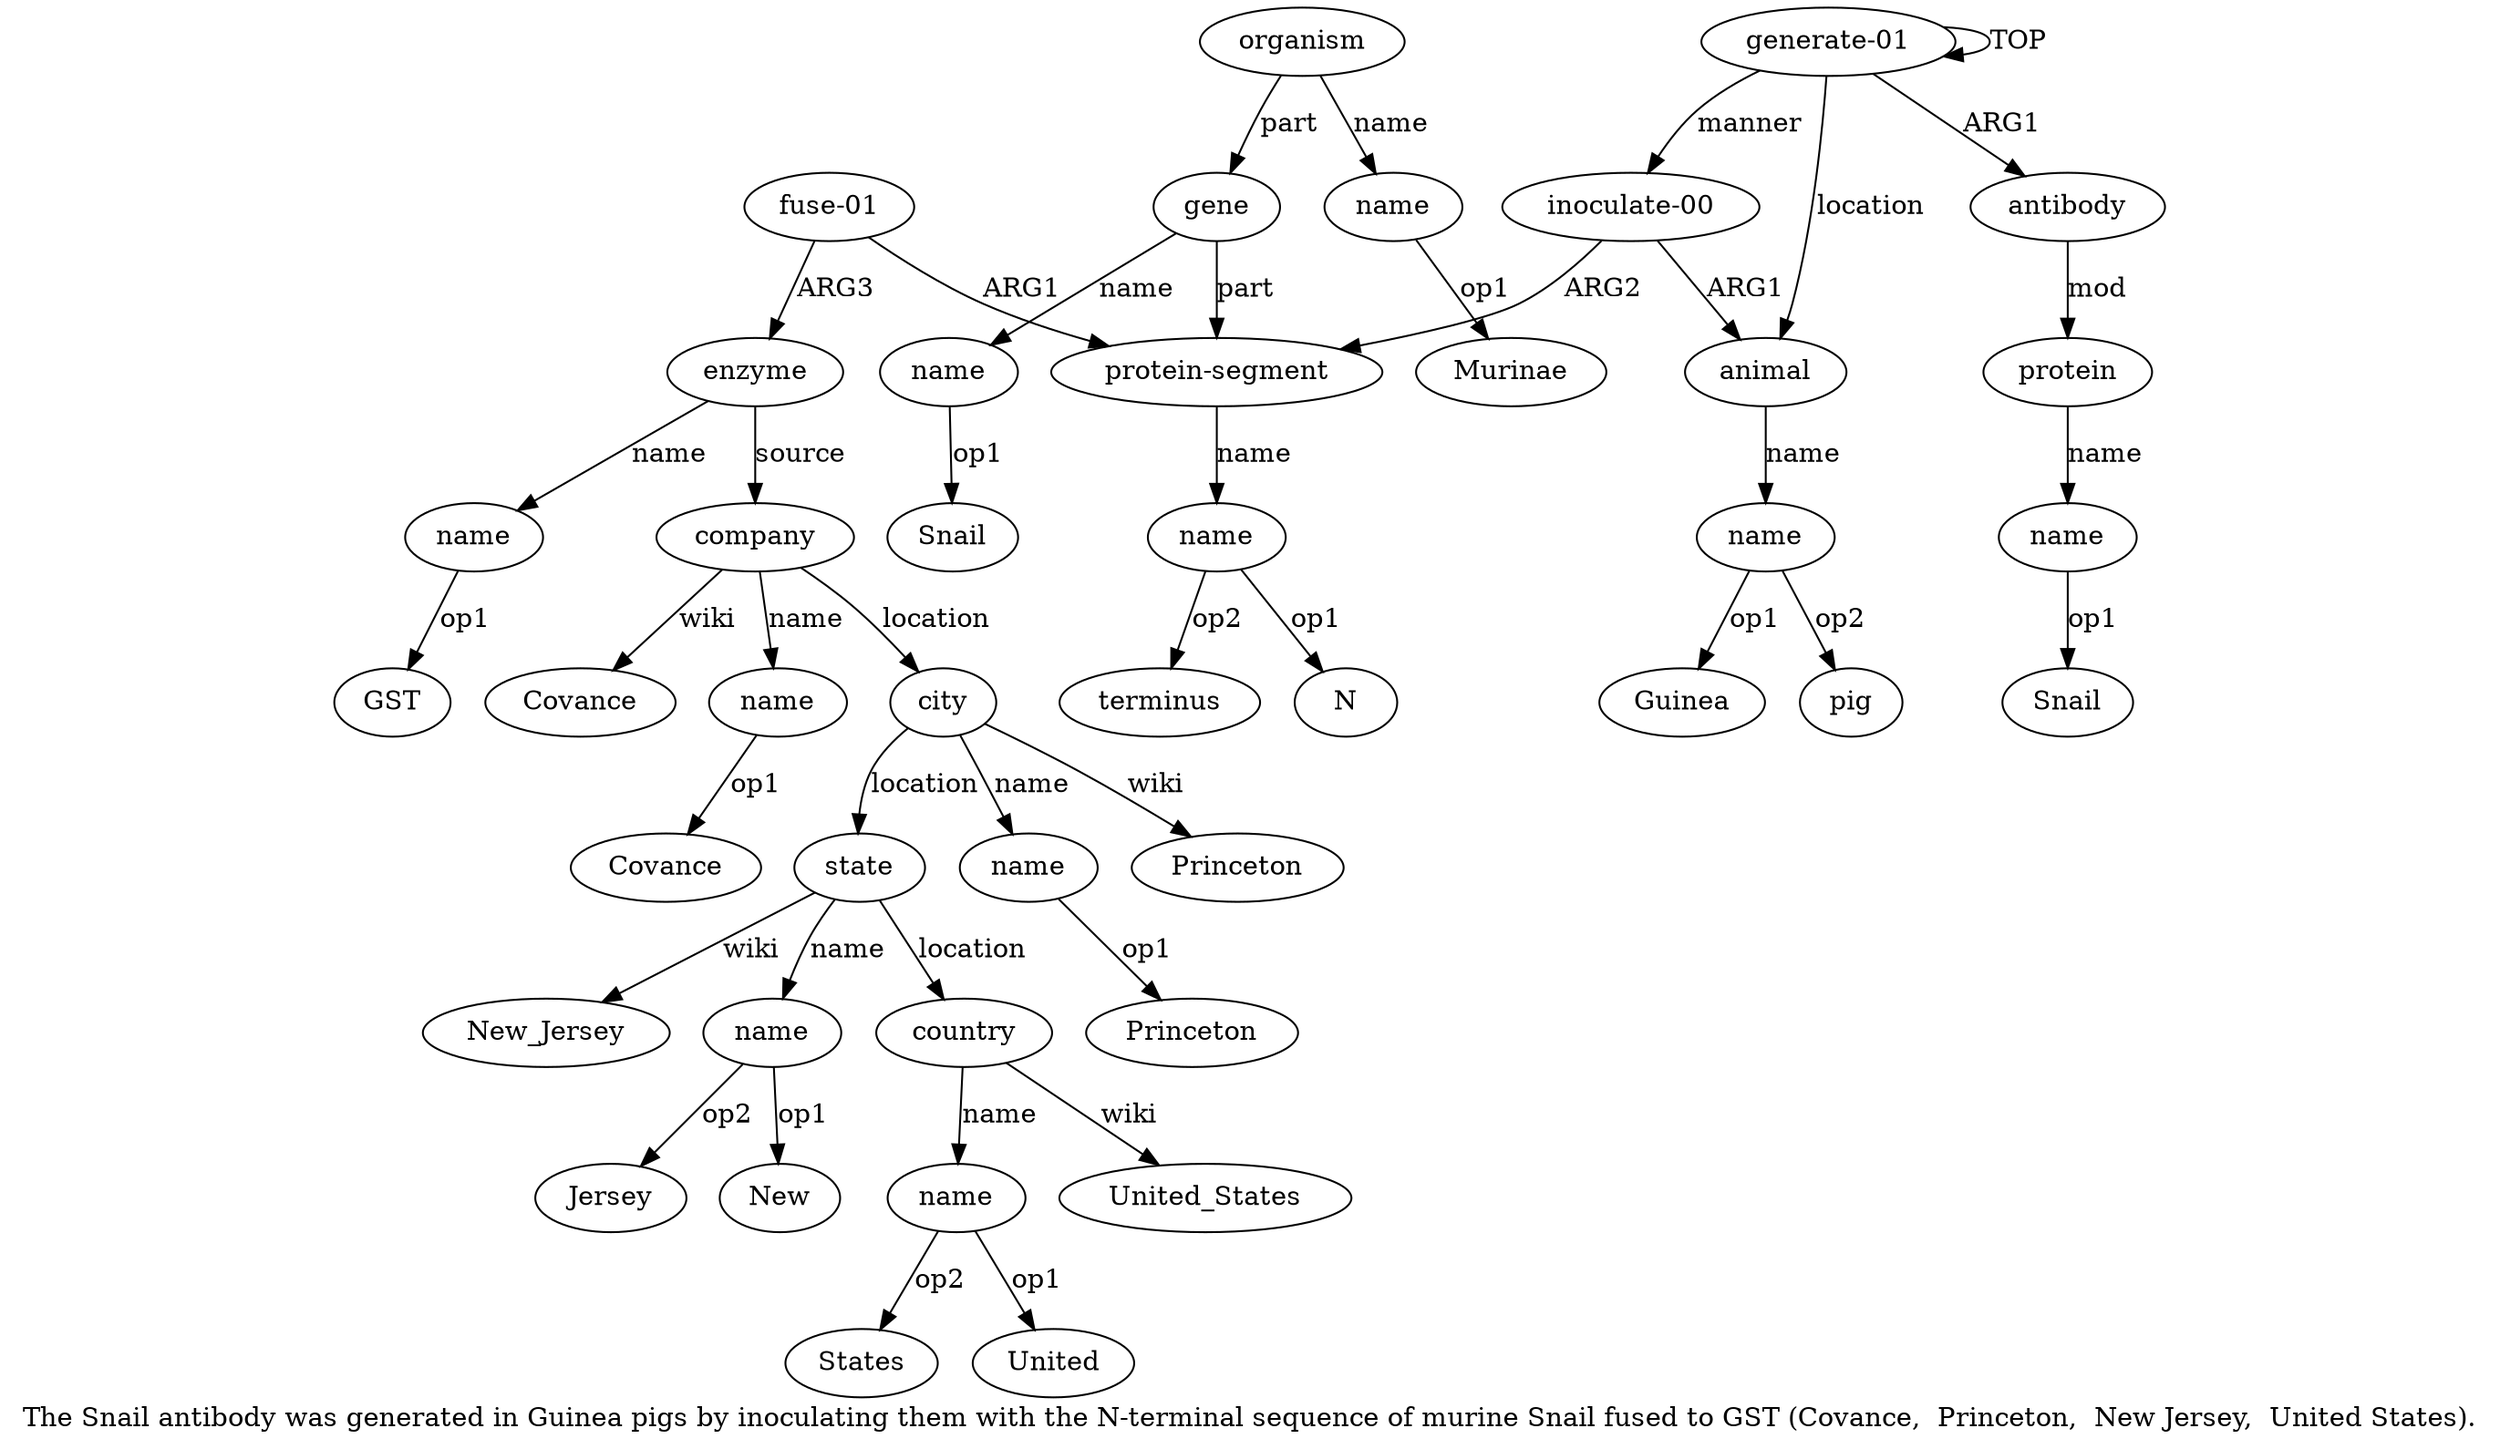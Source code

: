 digraph  {
	graph [label="The Snail antibody was generated in Guinea pigs by inoculating them with the N-terminal sequence of murine Snail fused to GST (Covance,  \
Princeton,  New Jersey,  United States)."];
	node [label="\N"];
	a20	 [color=black,
		gold_ind=20,
		gold_label=state,
		label=state,
		test_ind=20,
		test_label=state];
	a21	 [color=black,
		gold_ind=21,
		gold_label=name,
		label=name,
		test_ind=21,
		test_label=name];
	a20 -> a21 [key=0,
	color=black,
	gold_label=name,
	label=name,
	test_label=name];
a22 [color=black,
	gold_ind=22,
	gold_label=country,
	label=country,
	test_ind=22,
	test_label=country];
a20 -> a22 [key=0,
color=black,
gold_label=location,
label=location,
test_label=location];
"a20 New_Jersey" [color=black,
gold_ind=-1,
gold_label=New_Jersey,
label=New_Jersey,
test_ind=-1,
test_label=New_Jersey];
a20 -> "a20 New_Jersey" [key=0,
color=black,
gold_label=wiki,
label=wiki,
test_label=wiki];
"a21 Jersey" [color=black,
gold_ind=-1,
gold_label=Jersey,
label=Jersey,
test_ind=-1,
test_label=Jersey];
a21 -> "a21 Jersey" [key=0,
color=black,
gold_label=op2,
label=op2,
test_label=op2];
"a21 New" [color=black,
gold_ind=-1,
gold_label=New,
label=New,
test_ind=-1,
test_label=New];
a21 -> "a21 New" [key=0,
color=black,
gold_label=op1,
label=op1,
test_label=op1];
a23 [color=black,
gold_ind=23,
gold_label=name,
label=name,
test_ind=23,
test_label=name];
a22 -> a23 [key=0,
color=black,
gold_label=name,
label=name,
test_label=name];
"a22 United_States" [color=black,
gold_ind=-1,
gold_label=United_States,
label=United_States,
test_ind=-1,
test_label=United_States];
a22 -> "a22 United_States" [key=0,
color=black,
gold_label=wiki,
label=wiki,
test_label=wiki];
"a23 States" [color=black,
gold_ind=-1,
gold_label=States,
label=States,
test_ind=-1,
test_label=States];
a23 -> "a23 States" [key=0,
color=black,
gold_label=op2,
label=op2,
test_label=op2];
"a23 United" [color=black,
gold_ind=-1,
gold_label=United,
label=United,
test_ind=-1,
test_label=United];
a23 -> "a23 United" [key=0,
color=black,
gold_label=op1,
label=op1,
test_label=op1];
"a16 Covance" [color=black,
gold_ind=-1,
gold_label=Covance,
label=Covance,
test_ind=-1,
test_label=Covance];
"a17 Covance" [color=black,
gold_ind=-1,
gold_label=Covance,
label=Covance,
test_ind=-1,
test_label=Covance];
"a8 N" [color=black,
gold_ind=-1,
gold_label=N,
label=N,
test_ind=-1,
test_label=N];
"a12 Murinae" [color=black,
gold_ind=-1,
gold_label=Murinae,
label=Murinae,
test_ind=-1,
test_label=Murinae];
"a8 terminus" [color=black,
gold_ind=-1,
gold_label=terminus,
label=terminus,
test_ind=-1,
test_label=terminus];
"a5 pig" [color=black,
gold_ind=-1,
gold_label=pig,
label=pig,
test_ind=-1,
test_label=pig];
"a10 Snail" [color=black,
gold_ind=-1,
gold_label=Snail,
label=Snail,
test_ind=-1,
test_label=Snail];
"a19 Princeton" [color=black,
gold_ind=-1,
gold_label=Princeton,
label=Princeton,
test_ind=-1,
test_label=Princeton];
"a3 Snail" [color=black,
gold_ind=-1,
gold_label=Snail,
label=Snail,
test_ind=-1,
test_label=Snail];
a15 [color=black,
gold_ind=15,
gold_label=name,
label=name,
test_ind=15,
test_label=name];
"a15 GST" [color=black,
gold_ind=-1,
gold_label=GST,
label=GST,
test_ind=-1,
test_label=GST];
a15 -> "a15 GST" [key=0,
color=black,
gold_label=op1,
label=op1,
test_label=op1];
a14 [color=black,
gold_ind=14,
gold_label=enzyme,
label=enzyme,
test_ind=14,
test_label=enzyme];
a14 -> a15 [key=0,
color=black,
gold_label=name,
label=name,
test_label=name];
a16 [color=black,
gold_ind=16,
gold_label=company,
label=company,
test_ind=16,
test_label=company];
a14 -> a16 [key=0,
color=black,
gold_label=source,
label=source,
test_label=source];
a17 [color=black,
gold_ind=17,
gold_label=name,
label=name,
test_ind=17,
test_label=name];
a17 -> "a17 Covance" [key=0,
color=black,
gold_label=op1,
label=op1,
test_label=op1];
a16 -> "a16 Covance" [key=0,
color=black,
gold_label=wiki,
label=wiki,
test_label=wiki];
a16 -> a17 [key=0,
color=black,
gold_label=name,
label=name,
test_label=name];
a18 [color=black,
gold_ind=18,
gold_label=city,
label=city,
test_ind=18,
test_label=city];
a16 -> a18 [key=0,
color=black,
gold_label=location,
label=location,
test_label=location];
a11 [color=black,
gold_ind=11,
gold_label=organism,
label=organism,
test_ind=11,
test_label=organism];
a12 [color=black,
gold_ind=12,
gold_label=name,
label=name,
test_ind=12,
test_label=name];
a11 -> a12 [key=0,
color=black,
gold_label=name,
label=name,
test_label=name];
a9 [color=black,
gold_ind=9,
gold_label=gene,
label=gene,
test_ind=9,
test_label=gene];
a11 -> a9 [key=0,
color=black,
gold_label=part,
label=part,
test_label=part];
a10 [color=black,
gold_ind=10,
gold_label=name,
label=name,
test_ind=10,
test_label=name];
a10 -> "a10 Snail" [key=0,
color=black,
gold_label=op1,
label=op1,
test_label=op1];
a13 [color=black,
gold_ind=13,
gold_label="fuse-01",
label="fuse-01",
test_ind=13,
test_label="fuse-01"];
a13 -> a14 [key=0,
color=black,
gold_label=ARG3,
label=ARG3,
test_label=ARG3];
a7 [color=black,
gold_ind=7,
gold_label="protein-segment",
label="protein-segment",
test_ind=7,
test_label="protein-segment"];
a13 -> a7 [key=0,
color=black,
gold_label=ARG1,
label=ARG1,
test_label=ARG1];
a12 -> "a12 Murinae" [key=0,
color=black,
gold_label=op1,
label=op1,
test_label=op1];
a19 [color=black,
gold_ind=19,
gold_label=name,
label=name,
test_ind=19,
test_label=name];
a19 -> "a19 Princeton" [key=0,
color=black,
gold_label=op1,
label=op1,
test_label=op1];
a18 -> a20 [key=0,
color=black,
gold_label=location,
label=location,
test_label=location];
a18 -> a19 [key=0,
color=black,
gold_label=name,
label=name,
test_label=name];
"a18 Princeton" [color=black,
gold_ind=-1,
gold_label=Princeton,
label=Princeton,
test_ind=-1,
test_label=Princeton];
a18 -> "a18 Princeton" [key=0,
color=black,
gold_label=wiki,
label=wiki,
test_label=wiki];
a1 [color=black,
gold_ind=1,
gold_label=antibody,
label=antibody,
test_ind=1,
test_label=antibody];
a2 [color=black,
gold_ind=2,
gold_label=protein,
label=protein,
test_ind=2,
test_label=protein];
a1 -> a2 [key=0,
color=black,
gold_label=mod,
label=mod,
test_label=mod];
a0 [color=black,
gold_ind=0,
gold_label="generate-01",
label="generate-01",
test_ind=0,
test_label="generate-01"];
a0 -> a1 [key=0,
color=black,
gold_label=ARG1,
label=ARG1,
test_label=ARG1];
a0 -> a0 [key=0,
color=black,
gold_label=TOP,
label=TOP,
test_label=TOP];
a4 [color=black,
gold_ind=4,
gold_label=animal,
label=animal,
test_ind=4,
test_label=animal];
a0 -> a4 [key=0,
color=black,
gold_label=location,
label=location,
test_label=location];
a6 [color=black,
gold_ind=6,
gold_label="inoculate-00",
label="inoculate-00",
test_ind=6,
test_label="inoculate-00"];
a0 -> a6 [key=0,
color=black,
gold_label=manner,
label=manner,
test_label=manner];
a3 [color=black,
gold_ind=3,
gold_label=name,
label=name,
test_ind=3,
test_label=name];
a3 -> "a3 Snail" [key=0,
color=black,
gold_label=op1,
label=op1,
test_label=op1];
a2 -> a3 [key=0,
color=black,
gold_label=name,
label=name,
test_label=name];
a5 [color=black,
gold_ind=5,
gold_label=name,
label=name,
test_ind=5,
test_label=name];
a5 -> "a5 pig" [key=0,
color=black,
gold_label=op2,
label=op2,
test_label=op2];
"a5 Guinea" [color=black,
gold_ind=-1,
gold_label=Guinea,
label=Guinea,
test_ind=-1,
test_label=Guinea];
a5 -> "a5 Guinea" [key=0,
color=black,
gold_label=op1,
label=op1,
test_label=op1];
a4 -> a5 [key=0,
color=black,
gold_label=name,
label=name,
test_label=name];
a8 [color=black,
gold_ind=8,
gold_label=name,
label=name,
test_ind=8,
test_label=name];
a7 -> a8 [key=0,
color=black,
gold_label=name,
label=name,
test_label=name];
a6 -> a4 [key=0,
color=black,
gold_label=ARG1,
label=ARG1,
test_label=ARG1];
a6 -> a7 [key=0,
color=black,
gold_label=ARG2,
label=ARG2,
test_label=ARG2];
a9 -> a10 [key=0,
color=black,
gold_label=name,
label=name,
test_label=name];
a9 -> a7 [key=0,
color=black,
gold_label=part,
label=part,
test_label=part];
a8 -> "a8 N" [key=0,
color=black,
gold_label=op1,
label=op1,
test_label=op1];
a8 -> "a8 terminus" [key=0,
color=black,
gold_label=op2,
label=op2,
test_label=op2];
}
